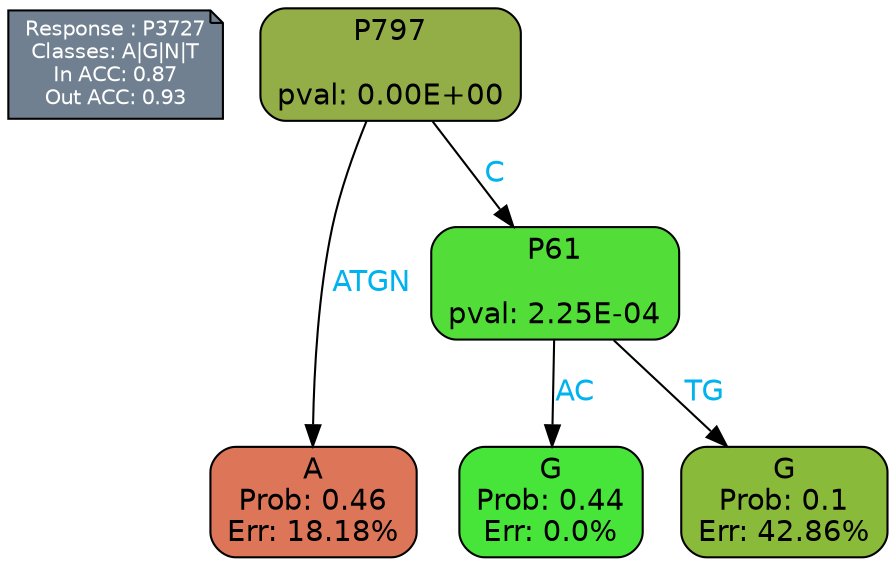digraph Tree {
node [shape=box, style="filled, rounded", color="black", fontname=helvetica] ;
graph [ranksep=equally, splines=polylines, bgcolor=transparent, dpi=600] ;
edge [fontname=helvetica] ;
LEGEND [label="Response : P3727
Classes: A|G|N|T
In ACC: 0.87
Out ACC: 0.93
",shape=note,align=left,style=filled,fillcolor="slategray",fontcolor="white",fontsize=10];1 [label="P797

pval: 0.00E+00", fillcolor="#93ad47"] ;
2 [label="A
Prob: 0.46
Err: 18.18%", fillcolor="#dd7658"] ;
3 [label="P61

pval: 2.25E-04", fillcolor="#53dd39"] ;
4 [label="G
Prob: 0.44
Err: 0.0%", fillcolor="#47e539"] ;
5 [label="G
Prob: 0.1
Err: 42.86%", fillcolor="#8aba39"] ;
1 -> 2 [label="ATGN",fontcolor=deepskyblue2] ;
1 -> 3 [label="C",fontcolor=deepskyblue2] ;
3 -> 4 [label="AC",fontcolor=deepskyblue2] ;
3 -> 5 [label="TG",fontcolor=deepskyblue2] ;
{rank = same; 2;4;5;}{rank = same; LEGEND;1;}}